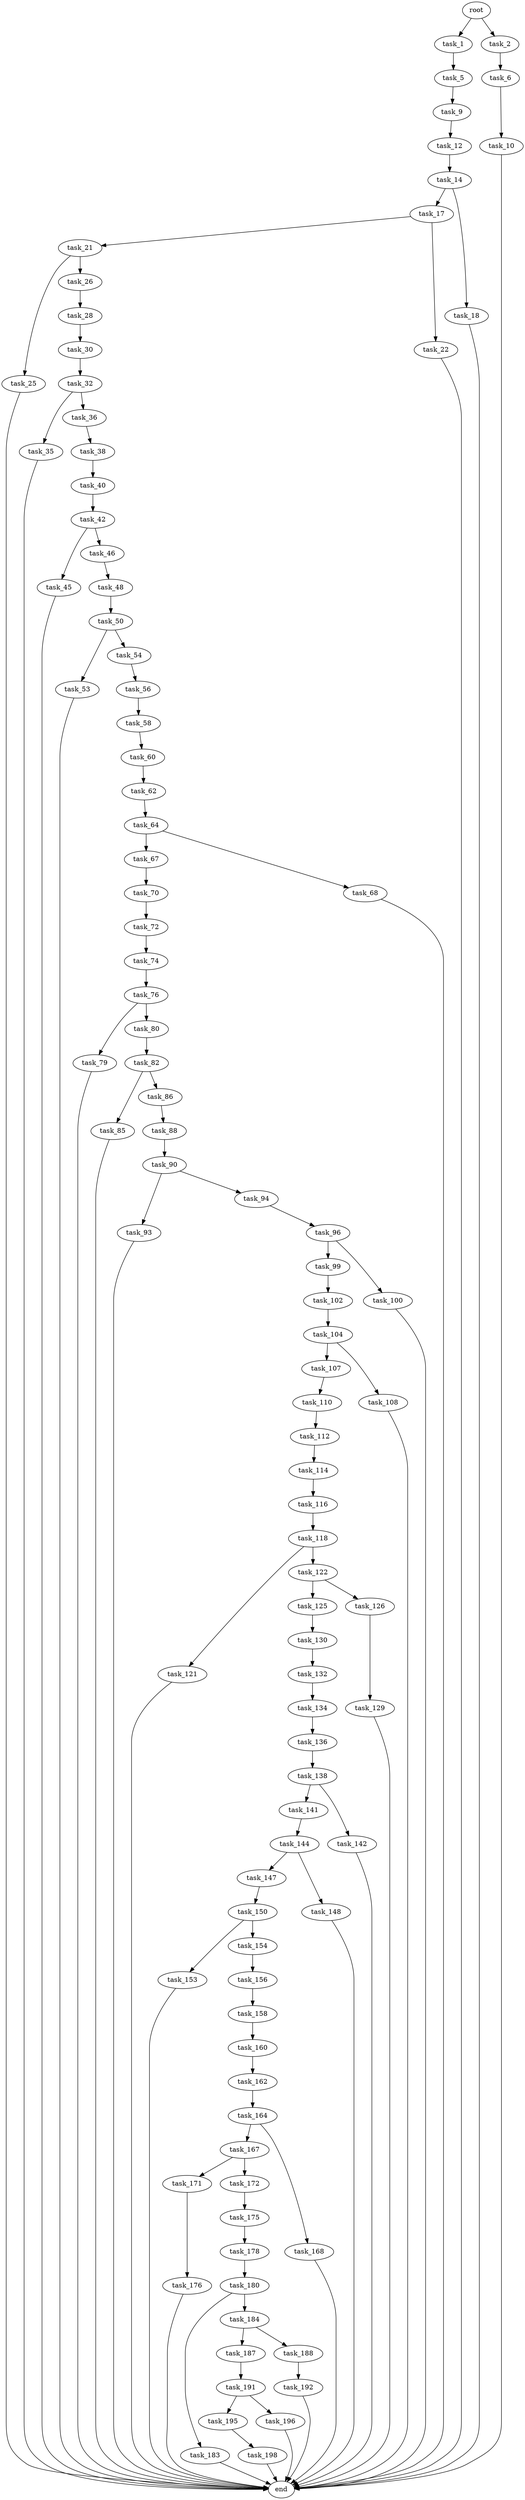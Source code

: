 digraph G {
  root [size="0.000000"];
  task_1 [size="46836206171.000000"];
  task_2 [size="8589934592.000000"];
  task_5 [size="17183715282.000000"];
  task_6 [size="7890755587.000000"];
  task_9 [size="250624271745.000000"];
  task_10 [size="321191574196.000000"];
  task_12 [size="68719476736.000000"];
  task_14 [size="134217728000.000000"];
  task_17 [size="885043110341.000000"];
  task_18 [size="632079168350.000000"];
  task_21 [size="7414191725.000000"];
  task_22 [size="14192826336.000000"];
  task_25 [size="19795333941.000000"];
  task_26 [size="2193497837.000000"];
  task_28 [size="1073741824000.000000"];
  task_30 [size="549755813888.000000"];
  task_32 [size="6424381302.000000"];
  task_35 [size="1032889385.000000"];
  task_36 [size="302670410612.000000"];
  task_38 [size="20443591549.000000"];
  task_40 [size="368293445632.000000"];
  task_42 [size="574050456771.000000"];
  task_45 [size="4017357621.000000"];
  task_46 [size="277041678392.000000"];
  task_48 [size="347820364666.000000"];
  task_50 [size="37234686705.000000"];
  task_53 [size="192576175426.000000"];
  task_54 [size="43734399631.000000"];
  task_56 [size="49789642731.000000"];
  task_58 [size="13939894729.000000"];
  task_60 [size="179716070362.000000"];
  task_62 [size="5202269879.000000"];
  task_64 [size="134217728000.000000"];
  task_67 [size="26152753798.000000"];
  task_68 [size="18567941984.000000"];
  task_70 [size="782757789696.000000"];
  task_72 [size="2062995936.000000"];
  task_74 [size="33623306452.000000"];
  task_76 [size="229297380087.000000"];
  task_79 [size="75093318184.000000"];
  task_80 [size="49431922923.000000"];
  task_82 [size="30519028792.000000"];
  task_85 [size="514885737558.000000"];
  task_86 [size="285869358973.000000"];
  task_88 [size="45212794215.000000"];
  task_90 [size="154436897441.000000"];
  task_93 [size="20124924073.000000"];
  task_94 [size="368293445632.000000"];
  task_96 [size="782757789696.000000"];
  task_99 [size="33383293127.000000"];
  task_100 [size="29891496790.000000"];
  task_102 [size="1236220288069.000000"];
  task_104 [size="459891413343.000000"];
  task_107 [size="199558129375.000000"];
  task_108 [size="413917784002.000000"];
  task_110 [size="16006139225.000000"];
  task_112 [size="2600335701.000000"];
  task_114 [size="368293445632.000000"];
  task_116 [size="572622633768.000000"];
  task_118 [size="68719476736.000000"];
  task_121 [size="4571559405.000000"];
  task_122 [size="1073741824000.000000"];
  task_125 [size="3204817881.000000"];
  task_126 [size="68719476736.000000"];
  task_129 [size="28991029248.000000"];
  task_130 [size="28991029248.000000"];
  task_132 [size="7396545117.000000"];
  task_134 [size="31622580200.000000"];
  task_136 [size="782757789696.000000"];
  task_138 [size="464643952954.000000"];
  task_141 [size="406135583437.000000"];
  task_142 [size="29477559152.000000"];
  task_144 [size="331708417543.000000"];
  task_147 [size="231928233984.000000"];
  task_148 [size="68719476736.000000"];
  task_150 [size="725911409753.000000"];
  task_153 [size="22778913994.000000"];
  task_154 [size="8589934592.000000"];
  task_156 [size="1073741824000.000000"];
  task_158 [size="17275217248.000000"];
  task_160 [size="1181675300426.000000"];
  task_162 [size="549755813888.000000"];
  task_164 [size="231928233984.000000"];
  task_167 [size="380689660323.000000"];
  task_168 [size="48822551640.000000"];
  task_171 [size="368293445632.000000"];
  task_172 [size="99753637853.000000"];
  task_175 [size="14945025286.000000"];
  task_176 [size="68719476736.000000"];
  task_178 [size="134217728000.000000"];
  task_180 [size="7597744935.000000"];
  task_183 [size="706184609889.000000"];
  task_184 [size="3731556507.000000"];
  task_187 [size="174457891529.000000"];
  task_188 [size="549755813888.000000"];
  task_191 [size="4940942909.000000"];
  task_192 [size="27042095049.000000"];
  task_195 [size="17285488744.000000"];
  task_196 [size="73349771861.000000"];
  task_198 [size="549755813888.000000"];
  end [size="0.000000"];

  root -> task_1 [size="1.000000"];
  root -> task_2 [size="1.000000"];
  task_1 -> task_5 [size="134217728.000000"];
  task_2 -> task_6 [size="33554432.000000"];
  task_5 -> task_9 [size="301989888.000000"];
  task_6 -> task_10 [size="209715200.000000"];
  task_9 -> task_12 [size="838860800.000000"];
  task_10 -> end [size="1.000000"];
  task_12 -> task_14 [size="134217728.000000"];
  task_14 -> task_17 [size="209715200.000000"];
  task_14 -> task_18 [size="209715200.000000"];
  task_17 -> task_21 [size="536870912.000000"];
  task_17 -> task_22 [size="536870912.000000"];
  task_18 -> end [size="1.000000"];
  task_21 -> task_25 [size="209715200.000000"];
  task_21 -> task_26 [size="209715200.000000"];
  task_22 -> end [size="1.000000"];
  task_25 -> end [size="1.000000"];
  task_26 -> task_28 [size="209715200.000000"];
  task_28 -> task_30 [size="838860800.000000"];
  task_30 -> task_32 [size="536870912.000000"];
  task_32 -> task_35 [size="209715200.000000"];
  task_32 -> task_36 [size="209715200.000000"];
  task_35 -> end [size="1.000000"];
  task_36 -> task_38 [size="411041792.000000"];
  task_38 -> task_40 [size="33554432.000000"];
  task_40 -> task_42 [size="411041792.000000"];
  task_42 -> task_45 [size="536870912.000000"];
  task_42 -> task_46 [size="536870912.000000"];
  task_45 -> end [size="1.000000"];
  task_46 -> task_48 [size="679477248.000000"];
  task_48 -> task_50 [size="301989888.000000"];
  task_50 -> task_53 [size="134217728.000000"];
  task_50 -> task_54 [size="134217728.000000"];
  task_53 -> end [size="1.000000"];
  task_54 -> task_56 [size="33554432.000000"];
  task_56 -> task_58 [size="75497472.000000"];
  task_58 -> task_60 [size="679477248.000000"];
  task_60 -> task_62 [size="134217728.000000"];
  task_62 -> task_64 [size="134217728.000000"];
  task_64 -> task_67 [size="209715200.000000"];
  task_64 -> task_68 [size="209715200.000000"];
  task_67 -> task_70 [size="411041792.000000"];
  task_68 -> end [size="1.000000"];
  task_70 -> task_72 [size="679477248.000000"];
  task_72 -> task_74 [size="33554432.000000"];
  task_74 -> task_76 [size="536870912.000000"];
  task_76 -> task_79 [size="209715200.000000"];
  task_76 -> task_80 [size="209715200.000000"];
  task_79 -> end [size="1.000000"];
  task_80 -> task_82 [size="838860800.000000"];
  task_82 -> task_85 [size="33554432.000000"];
  task_82 -> task_86 [size="33554432.000000"];
  task_85 -> end [size="1.000000"];
  task_86 -> task_88 [size="411041792.000000"];
  task_88 -> task_90 [size="33554432.000000"];
  task_90 -> task_93 [size="411041792.000000"];
  task_90 -> task_94 [size="411041792.000000"];
  task_93 -> end [size="1.000000"];
  task_94 -> task_96 [size="411041792.000000"];
  task_96 -> task_99 [size="679477248.000000"];
  task_96 -> task_100 [size="679477248.000000"];
  task_99 -> task_102 [size="536870912.000000"];
  task_100 -> end [size="1.000000"];
  task_102 -> task_104 [size="838860800.000000"];
  task_104 -> task_107 [size="536870912.000000"];
  task_104 -> task_108 [size="536870912.000000"];
  task_107 -> task_110 [size="134217728.000000"];
  task_108 -> end [size="1.000000"];
  task_110 -> task_112 [size="301989888.000000"];
  task_112 -> task_114 [size="134217728.000000"];
  task_114 -> task_116 [size="411041792.000000"];
  task_116 -> task_118 [size="411041792.000000"];
  task_118 -> task_121 [size="134217728.000000"];
  task_118 -> task_122 [size="134217728.000000"];
  task_121 -> end [size="1.000000"];
  task_122 -> task_125 [size="838860800.000000"];
  task_122 -> task_126 [size="838860800.000000"];
  task_125 -> task_130 [size="134217728.000000"];
  task_126 -> task_129 [size="134217728.000000"];
  task_129 -> end [size="1.000000"];
  task_130 -> task_132 [size="75497472.000000"];
  task_132 -> task_134 [size="536870912.000000"];
  task_134 -> task_136 [size="679477248.000000"];
  task_136 -> task_138 [size="679477248.000000"];
  task_138 -> task_141 [size="411041792.000000"];
  task_138 -> task_142 [size="411041792.000000"];
  task_141 -> task_144 [size="838860800.000000"];
  task_142 -> end [size="1.000000"];
  task_144 -> task_147 [size="301989888.000000"];
  task_144 -> task_148 [size="301989888.000000"];
  task_147 -> task_150 [size="301989888.000000"];
  task_148 -> end [size="1.000000"];
  task_150 -> task_153 [size="679477248.000000"];
  task_150 -> task_154 [size="679477248.000000"];
  task_153 -> end [size="1.000000"];
  task_154 -> task_156 [size="33554432.000000"];
  task_156 -> task_158 [size="838860800.000000"];
  task_158 -> task_160 [size="536870912.000000"];
  task_160 -> task_162 [size="838860800.000000"];
  task_162 -> task_164 [size="536870912.000000"];
  task_164 -> task_167 [size="301989888.000000"];
  task_164 -> task_168 [size="301989888.000000"];
  task_167 -> task_171 [size="411041792.000000"];
  task_167 -> task_172 [size="411041792.000000"];
  task_168 -> end [size="1.000000"];
  task_171 -> task_176 [size="411041792.000000"];
  task_172 -> task_175 [size="411041792.000000"];
  task_175 -> task_178 [size="301989888.000000"];
  task_176 -> end [size="1.000000"];
  task_178 -> task_180 [size="209715200.000000"];
  task_180 -> task_183 [size="301989888.000000"];
  task_180 -> task_184 [size="301989888.000000"];
  task_183 -> end [size="1.000000"];
  task_184 -> task_187 [size="209715200.000000"];
  task_184 -> task_188 [size="209715200.000000"];
  task_187 -> task_191 [size="209715200.000000"];
  task_188 -> task_192 [size="536870912.000000"];
  task_191 -> task_195 [size="301989888.000000"];
  task_191 -> task_196 [size="301989888.000000"];
  task_192 -> end [size="1.000000"];
  task_195 -> task_198 [size="301989888.000000"];
  task_196 -> end [size="1.000000"];
  task_198 -> end [size="1.000000"];
}
